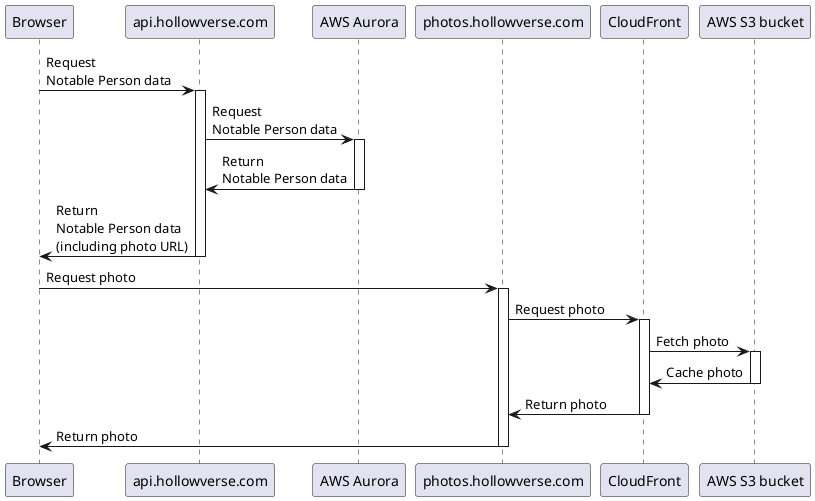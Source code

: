 @startuml
participant Browser as browser
participant "api.hollowverse.com" as api
participant "AWS Aurora" as aurora
participant "photos.hollowverse.com" as photos
participant CloudFront as cf
participant "AWS S3 bucket" as s3

browser -> api: Request\nNotable Person data
activate api
api -> aurora: Request\nNotable Person data
activate aurora
aurora -> api: Return\nNotable Person data
deactivate aurora
api -> browser: Return\nNotable Person data\n(including photo URL)
deactivate api
browser -> photos: Request photo
activate photos
photos -> cf: Request photo
activate cf
cf -> s3: Fetch photo
activate s3
s3 -> cf: Cache photo
deactivate s3
cf -> photos: Return photo
deactivate cf
photos -> browser: Return photo
deactivate photos
@enduml

